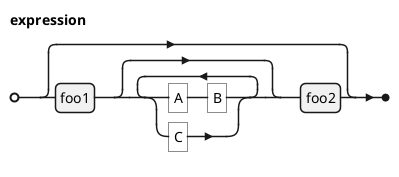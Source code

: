 {
  "sha1": "gtprc8p0n47ft10cto6d3eebt6924qi",
  "insertion": {
    "when": "2024-06-01T09:03:08.341Z",
    "url": "https://en.wikipedia.org/wiki/Extended_Backus%E2%80%93Naur_form",
    "user": "plantuml@gmail.com"
  }
}
@startebnf
expression = [ foo1 , { "A", "B" | "C" } , foo2 ];
@endebnf

